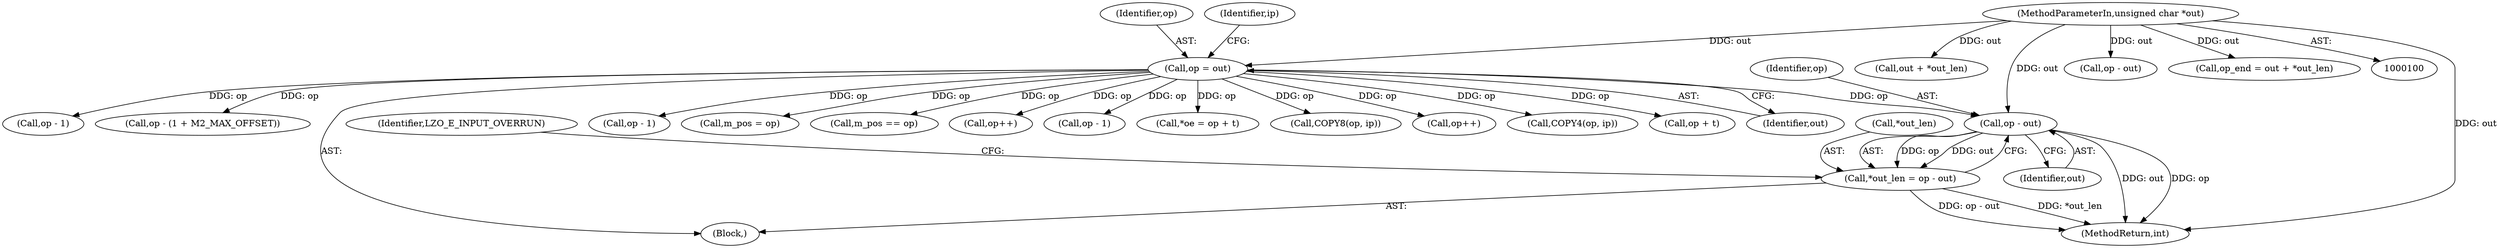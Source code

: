 digraph "0_linux_206a81c18401c0cde6e579164f752c4b147324ce@pointer" {
"1000742" [label="(Call,op - out)"];
"1000126" [label="(Call,op = out)"];
"1000103" [label="(MethodParameterIn,unsigned char *out)"];
"1000739" [label="(Call,*out_len = op - out)"];
"1000105" [label="(Block,)"];
"1000301" [label="(Call,op - 1)"];
"1000347" [label="(Call,op - (1 + M2_MAX_OFFSET))"];
"1000126" [label="(Call,op = out)"];
"1000454" [label="(Call,op - 1)"];
"1000127" [label="(Identifier,op)"];
"1000742" [label="(Call,op - out)"];
"1000743" [label="(Identifier,op)"];
"1000474" [label="(Call,m_pos = op)"];
"1000538" [label="(Call,m_pos == op)"];
"1000746" [label="(Identifier,LZO_E_INPUT_OVERRUN)"];
"1000130" [label="(Identifier,ip)"];
"1000740" [label="(Call,*out_len)"];
"1000275" [label="(Call,op++)"];
"1000739" [label="(Call,*out_len = op - out)"];
"1000380" [label="(Call,op - 1)"];
"1000229" [label="(Call,*oe = op + t)"];
"1000122" [label="(Call,out + *out_len)"];
"1000236" [label="(Call,COPY8(op, ip))"];
"1000103" [label="(MethodParameterIn,unsigned char *out)"];
"1000707" [label="(Call,op++)"];
"1000765" [label="(MethodReturn,int)"];
"1000718" [label="(Call,op - out)"];
"1000683" [label="(Call,COPY4(op, ip))"];
"1000744" [label="(Identifier,out)"];
"1000231" [label="(Call,op + t)"];
"1000128" [label="(Identifier,out)"];
"1000120" [label="(Call,op_end = out + *out_len)"];
"1000742" -> "1000739"  [label="AST: "];
"1000742" -> "1000744"  [label="CFG: "];
"1000743" -> "1000742"  [label="AST: "];
"1000744" -> "1000742"  [label="AST: "];
"1000739" -> "1000742"  [label="CFG: "];
"1000742" -> "1000765"  [label="DDG: out"];
"1000742" -> "1000765"  [label="DDG: op"];
"1000742" -> "1000739"  [label="DDG: op"];
"1000742" -> "1000739"  [label="DDG: out"];
"1000126" -> "1000742"  [label="DDG: op"];
"1000103" -> "1000742"  [label="DDG: out"];
"1000126" -> "1000105"  [label="AST: "];
"1000126" -> "1000128"  [label="CFG: "];
"1000127" -> "1000126"  [label="AST: "];
"1000128" -> "1000126"  [label="AST: "];
"1000130" -> "1000126"  [label="CFG: "];
"1000103" -> "1000126"  [label="DDG: out"];
"1000126" -> "1000229"  [label="DDG: op"];
"1000126" -> "1000231"  [label="DDG: op"];
"1000126" -> "1000236"  [label="DDG: op"];
"1000126" -> "1000275"  [label="DDG: op"];
"1000126" -> "1000301"  [label="DDG: op"];
"1000126" -> "1000347"  [label="DDG: op"];
"1000126" -> "1000380"  [label="DDG: op"];
"1000126" -> "1000454"  [label="DDG: op"];
"1000126" -> "1000474"  [label="DDG: op"];
"1000126" -> "1000538"  [label="DDG: op"];
"1000126" -> "1000683"  [label="DDG: op"];
"1000126" -> "1000707"  [label="DDG: op"];
"1000103" -> "1000100"  [label="AST: "];
"1000103" -> "1000765"  [label="DDG: out"];
"1000103" -> "1000120"  [label="DDG: out"];
"1000103" -> "1000122"  [label="DDG: out"];
"1000103" -> "1000718"  [label="DDG: out"];
"1000739" -> "1000105"  [label="AST: "];
"1000740" -> "1000739"  [label="AST: "];
"1000746" -> "1000739"  [label="CFG: "];
"1000739" -> "1000765"  [label="DDG: op - out"];
"1000739" -> "1000765"  [label="DDG: *out_len"];
}
